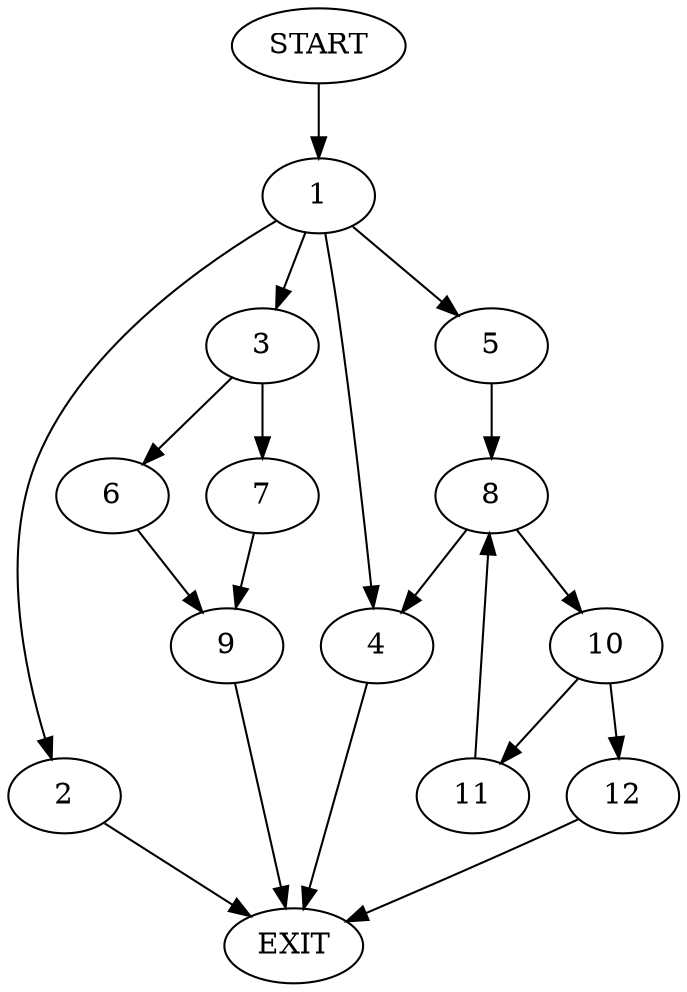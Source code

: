 digraph {
0 [label="START"]
13 [label="EXIT"]
0 -> 1
1 -> 2
1 -> 3
1 -> 4
1 -> 5
3 -> 6
3 -> 7
5 -> 8
4 -> 13
2 -> 13
7 -> 9
6 -> 9
9 -> 13
8 -> 4
8 -> 10
10 -> 11
10 -> 12
11 -> 8
12 -> 13
}
